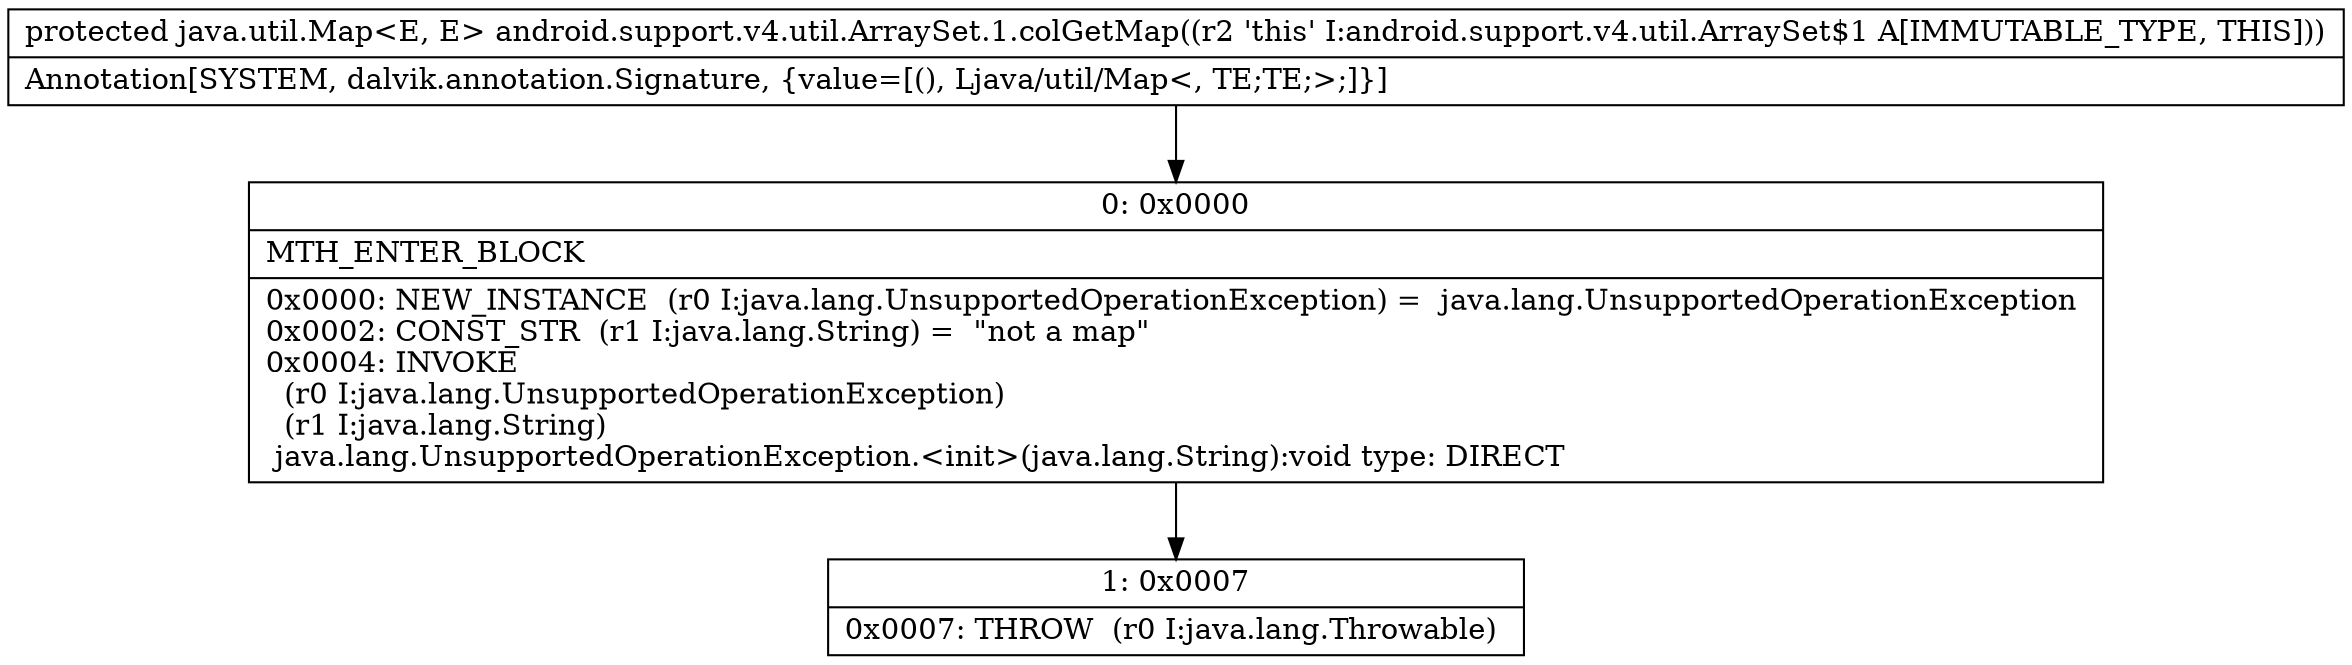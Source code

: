 digraph "CFG forandroid.support.v4.util.ArraySet.1.colGetMap()Ljava\/util\/Map;" {
Node_0 [shape=record,label="{0\:\ 0x0000|MTH_ENTER_BLOCK\l|0x0000: NEW_INSTANCE  (r0 I:java.lang.UnsupportedOperationException) =  java.lang.UnsupportedOperationException \l0x0002: CONST_STR  (r1 I:java.lang.String) =  \"not a map\" \l0x0004: INVOKE  \l  (r0 I:java.lang.UnsupportedOperationException)\l  (r1 I:java.lang.String)\l java.lang.UnsupportedOperationException.\<init\>(java.lang.String):void type: DIRECT \l}"];
Node_1 [shape=record,label="{1\:\ 0x0007|0x0007: THROW  (r0 I:java.lang.Throwable) \l}"];
MethodNode[shape=record,label="{protected java.util.Map\<E, E\> android.support.v4.util.ArraySet.1.colGetMap((r2 'this' I:android.support.v4.util.ArraySet$1 A[IMMUTABLE_TYPE, THIS]))  | Annotation[SYSTEM, dalvik.annotation.Signature, \{value=[(), Ljava\/util\/Map\<, TE;TE;\>;]\}]\l}"];
MethodNode -> Node_0;
Node_0 -> Node_1;
}

